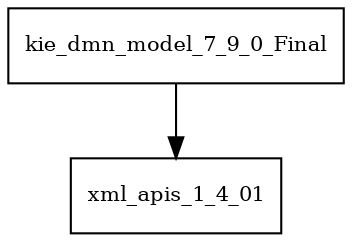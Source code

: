 digraph kie_dmn_model_7_9_0_Final_dependencies {
  node [shape = box, fontsize=10.0];
  kie_dmn_model_7_9_0_Final -> xml_apis_1_4_01;
}
